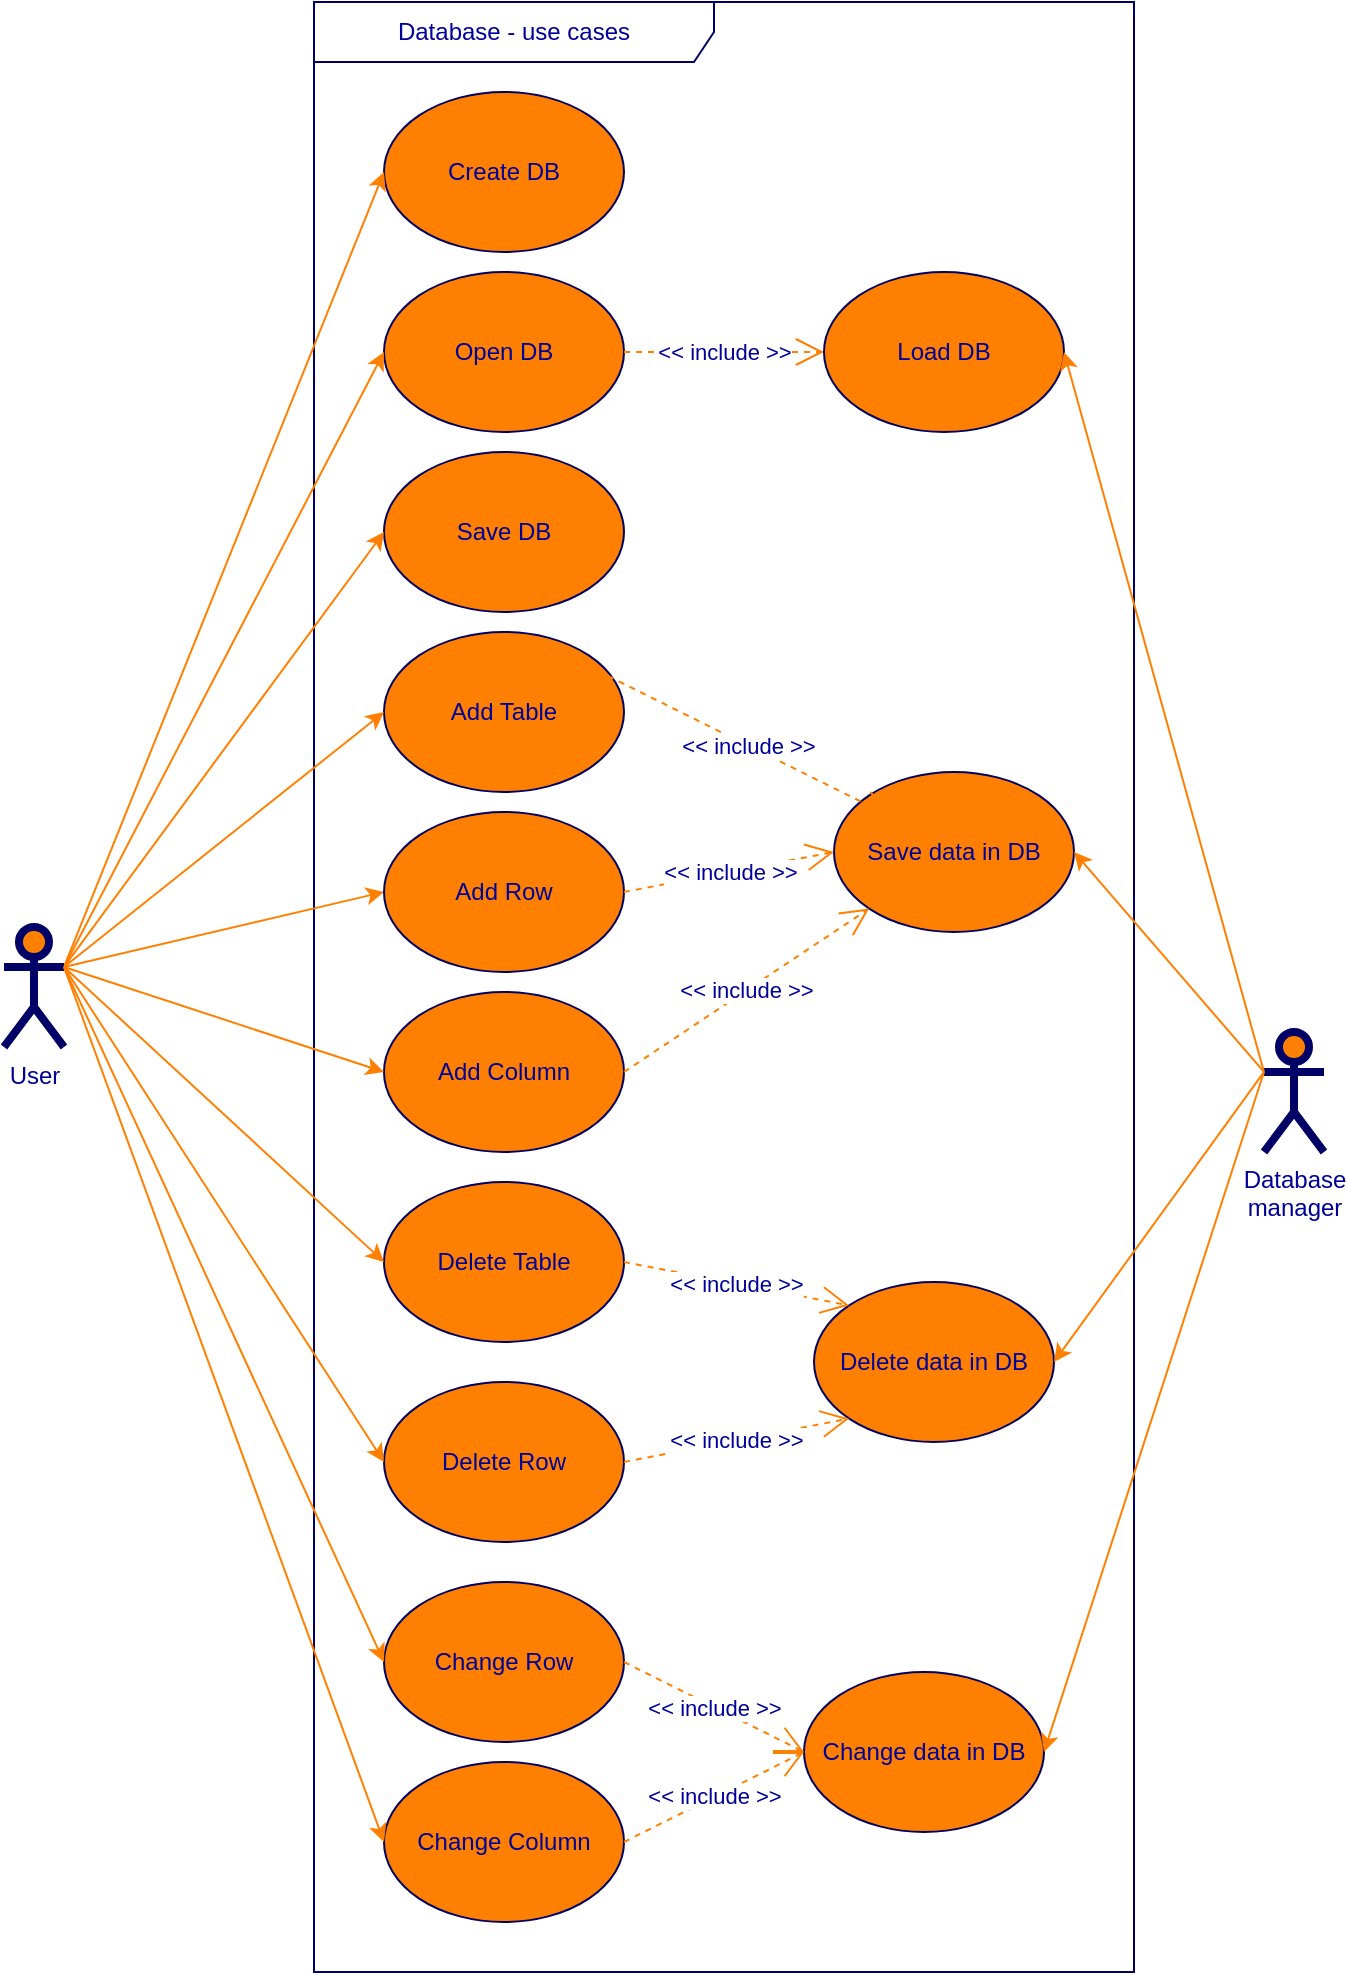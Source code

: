 <mxfile version="21.7.5" type="device">
  <diagram id="1cee9afd-dcdd-cf27-cb82-50d77dad4855" name="Page-1">
    <mxGraphModel dx="1605" dy="907" grid="1" gridSize="10" guides="1" tooltips="1" connect="1" arrows="1" fold="1" page="1" pageScale="1" pageWidth="850" pageHeight="1100" math="0" shadow="0">
      <root>
        <mxCell id="0" />
        <mxCell id="1" parent="0" />
        <mxCell id="c1cb8d76720eaeb-22" value="Database&amp;nbsp;- use cases" style="shape=umlFrame;whiteSpace=wrap;html=1;strokeWidth=1;fillColor=none;width=200;height=30;fontColor=#000099;strokeColor=#000066;" parent="1" vertex="1">
          <mxGeometry x="215" y="25" width="410" height="985" as="geometry" />
        </mxCell>
        <mxCell id="c1cb8d76720eaeb-1" value="Create DB" style="ellipse;whiteSpace=wrap;html=1;fillColor=#FF8000;strokeColor=#000066;fontColor=#000099;" parent="1" vertex="1">
          <mxGeometry x="250" y="70" width="120" height="80" as="geometry" />
        </mxCell>
        <mxCell id="c1cb8d76720eaeb-2" value="Open DB" style="ellipse;whiteSpace=wrap;html=1;fillColor=#FF8000;strokeColor=#000066;fontColor=#000099;" parent="1" vertex="1">
          <mxGeometry x="250" y="160" width="120" height="80" as="geometry" />
        </mxCell>
        <mxCell id="c1cb8d76720eaeb-3" value="Add Table" style="ellipse;whiteSpace=wrap;html=1;fillColor=#FF8000;strokeColor=#000066;fontColor=#000099;" parent="1" vertex="1">
          <mxGeometry x="250" y="340" width="120" height="80" as="geometry" />
        </mxCell>
        <mxCell id="c1cb8d76720eaeb-5" value="Save data in DB" style="ellipse;whiteSpace=wrap;html=1;fillColor=#FF8000;strokeColor=#000066;fontColor=#000099;" parent="1" vertex="1">
          <mxGeometry x="475" y="410" width="120" height="80" as="geometry" />
        </mxCell>
        <mxCell id="c1cb8d76720eaeb-6" value="Add Column" style="ellipse;whiteSpace=wrap;html=1;fillColor=#FF8000;strokeColor=#000066;fontColor=#000099;" parent="1" vertex="1">
          <mxGeometry x="250" y="520" width="120" height="80" as="geometry" />
        </mxCell>
        <mxCell id="c1cb8d76720eaeb-10" style="html=1;exitX=1;exitY=0.333;exitPerimeter=0;entryX=0;entryY=0.5;jettySize=auto;orthogonalLoop=1;fillColor=#f8cecc;strokeColor=#FF8000;curved=1;fontColor=#000099;" parent="1" source="c1cb8d76720eaeb-15" target="c1cb8d76720eaeb-1" edge="1">
          <mxGeometry relative="1" as="geometry" />
        </mxCell>
        <mxCell id="c1cb8d76720eaeb-11" style="html=1;exitX=1;exitY=0.333;exitPerimeter=0;entryX=0;entryY=0.5;jettySize=auto;orthogonalLoop=1;curved=1;fontColor=#000099;strokeColor=#FF8000;" parent="1" source="c1cb8d76720eaeb-15" target="c1cb8d76720eaeb-2" edge="1">
          <mxGeometry relative="1" as="geometry" />
        </mxCell>
        <mxCell id="c1cb8d76720eaeb-12" style="rounded=0;html=1;exitX=1;exitY=0.333;exitPerimeter=0;entryX=0;entryY=0.5;jettySize=auto;orthogonalLoop=1;fontColor=#000099;strokeColor=#FF8000;" parent="1" source="c1cb8d76720eaeb-15" target="c1cb8d76720eaeb-26" edge="1">
          <mxGeometry relative="1" as="geometry" />
        </mxCell>
        <mxCell id="c1cb8d76720eaeb-13" style="edgeStyle=none;curved=1;html=1;exitX=1;exitY=0.333;exitPerimeter=0;entryX=0;entryY=0.5;jettySize=auto;orthogonalLoop=1;strokeColor=#FF8000;fontColor=#000099;" parent="1" source="c1cb8d76720eaeb-15" target="c1cb8d76720eaeb-3" edge="1">
          <mxGeometry relative="1" as="geometry" />
        </mxCell>
        <mxCell id="c1cb8d76720eaeb-14" style="edgeStyle=none;curved=1;html=1;exitX=1;exitY=0.333;exitPerimeter=0;jettySize=auto;orthogonalLoop=1;strokeColor=#FF8000;entryX=0;entryY=0.5;fontColor=#000099;" parent="1" source="c1cb8d76720eaeb-15" target="c1cb8d76720eaeb-6" edge="1">
          <mxGeometry relative="1" as="geometry" />
        </mxCell>
        <mxCell id="c1cb8d76720eaeb-15" value="User" style="shape=umlActor;verticalLabelPosition=bottom;labelBackgroundColor=#ffffff;verticalAlign=top;html=1;strokeWidth=4;fillColor=#FF8000;strokeColor=#000066;fontColor=#000099;" parent="1" vertex="1">
          <mxGeometry x="60" y="487.5" width="30" height="60" as="geometry" />
        </mxCell>
        <mxCell id="c1cb8d76720eaeb-16" style="rounded=0;html=1;exitX=0;exitY=0.333;exitPerimeter=0;entryX=1;entryY=0.5;jettySize=auto;orthogonalLoop=1;fontColor=#000099;strokeColor=#FF8000;entryDx=0;entryDy=0;" parent="1" source="c1cb8d76720eaeb-20" target="c1cb8d76720eaeb-5" edge="1">
          <mxGeometry relative="1" as="geometry">
            <mxPoint x="600" y="380" as="targetPoint" />
          </mxGeometry>
        </mxCell>
        <mxCell id="c1cb8d76720eaeb-20" value="Database&lt;br&gt;manager" style="shape=umlActor;verticalLabelPosition=bottom;labelBackgroundColor=#ffffff;verticalAlign=top;html=1;strokeWidth=4;fillColor=#FF8000;strokeColor=#000066;fontColor=#000099;" parent="1" vertex="1">
          <mxGeometry x="690" y="540" width="30" height="60" as="geometry" />
        </mxCell>
        <mxCell id="c1cb8d76720eaeb-23" value="&amp;lt;&amp;lt; include &amp;gt;&amp;gt;" style="endArrow=open;endSize=12;dashed=1;html=1;exitX=1;exitY=0.5;entryX=0;entryY=0.5;fontColor=#000099;strokeColor=#FF8000;entryDx=0;entryDy=0;exitDx=0;exitDy=0;" parent="1" source="c1cb8d76720eaeb-2" target="mBbixd8hlhY1sZ4tCOsc-14" edge="1">
          <mxGeometry width="160" relative="1" as="geometry">
            <mxPoint x="500" y="480" as="sourcePoint" />
            <mxPoint x="490" y="210" as="targetPoint" />
            <Array as="points" />
          </mxGeometry>
        </mxCell>
        <mxCell id="c1cb8d76720eaeb-26" value="Add Row" style="ellipse;whiteSpace=wrap;html=1;fillColor=#FF8000;strokeColor=#000066;fontColor=#000099;" parent="1" vertex="1">
          <mxGeometry x="250" y="430" width="120" height="80" as="geometry" />
        </mxCell>
        <mxCell id="c1cb8d76720eaeb-27" value="&amp;lt;&amp;lt; include &amp;gt;&amp;gt;" style="endArrow=open;endSize=12;dashed=1;html=1;exitX=1;exitY=0.5;entryX=0;entryY=0.5;fontColor=#000099;strokeColor=#FF8000;exitDx=0;exitDy=0;" parent="1" source="c1cb8d76720eaeb-26" target="c1cb8d76720eaeb-5" edge="1">
          <mxGeometry width="160" relative="1" as="geometry">
            <mxPoint x="362" y="362" as="sourcePoint" />
            <mxPoint x="518" y="248" as="targetPoint" />
          </mxGeometry>
        </mxCell>
        <mxCell id="c1cb8d76720eaeb-28" value="&amp;lt;&amp;lt; include &amp;gt;&amp;gt;" style="endArrow=open;endSize=12;dashed=1;html=1;exitX=1;exitY=0.5;fontColor=#000099;strokeColor=#FF8000;exitDx=0;exitDy=0;entryX=0;entryY=1;entryDx=0;entryDy=0;" parent="1" source="c1cb8d76720eaeb-6" target="c1cb8d76720eaeb-5" edge="1">
          <mxGeometry width="160" relative="1" as="geometry">
            <mxPoint x="380" y="300" as="sourcePoint" />
            <mxPoint x="475" y="535" as="targetPoint" />
          </mxGeometry>
        </mxCell>
        <mxCell id="mBbixd8hlhY1sZ4tCOsc-3" value="Delete Table" style="ellipse;whiteSpace=wrap;html=1;fillColor=#FF8000;strokeColor=#000066;fontColor=#000099;" vertex="1" parent="1">
          <mxGeometry x="250" y="615" width="120" height="80" as="geometry" />
        </mxCell>
        <mxCell id="mBbixd8hlhY1sZ4tCOsc-4" value="Delete Row" style="ellipse;whiteSpace=wrap;html=1;fillColor=#FF8000;strokeColor=#000066;fontColor=#000099;" vertex="1" parent="1">
          <mxGeometry x="250" y="715" width="120" height="80" as="geometry" />
        </mxCell>
        <mxCell id="mBbixd8hlhY1sZ4tCOsc-5" value="Change&amp;nbsp;Row" style="ellipse;whiteSpace=wrap;html=1;fillColor=#FF8000;strokeColor=#000066;fontColor=#000099;" vertex="1" parent="1">
          <mxGeometry x="250" y="815" width="120" height="80" as="geometry" />
        </mxCell>
        <mxCell id="mBbixd8hlhY1sZ4tCOsc-6" value="Change&amp;nbsp;Column" style="ellipse;whiteSpace=wrap;html=1;fillColor=#FF8000;strokeColor=#000066;fontColor=#000099;" vertex="1" parent="1">
          <mxGeometry x="250" y="905" width="120" height="80" as="geometry" />
        </mxCell>
        <mxCell id="mBbixd8hlhY1sZ4tCOsc-7" value="Delete data in DB" style="ellipse;whiteSpace=wrap;html=1;fillColor=#FF8000;strokeColor=#000066;fontColor=#000099;" vertex="1" parent="1">
          <mxGeometry x="465" y="665" width="120" height="80" as="geometry" />
        </mxCell>
        <mxCell id="mBbixd8hlhY1sZ4tCOsc-8" value="&amp;lt;&amp;lt; include &amp;gt;&amp;gt;" style="endArrow=open;endSize=12;dashed=1;html=1;fontColor=#000099;strokeColor=#FF8000;entryX=0;entryY=0;entryDx=0;entryDy=0;exitX=1;exitY=0.5;exitDx=0;exitDy=0;" edge="1" parent="1" source="mBbixd8hlhY1sZ4tCOsc-3" target="mBbixd8hlhY1sZ4tCOsc-7">
          <mxGeometry width="160" relative="1" as="geometry">
            <mxPoint x="380" y="570" as="sourcePoint" />
            <mxPoint x="503" y="488" as="targetPoint" />
          </mxGeometry>
        </mxCell>
        <mxCell id="mBbixd8hlhY1sZ4tCOsc-9" value="&amp;lt;&amp;lt; include &amp;gt;&amp;gt;" style="endArrow=open;endSize=12;dashed=1;html=1;fontColor=#000099;strokeColor=#FF8000;entryX=0;entryY=1;entryDx=0;entryDy=0;exitX=1;exitY=0.5;exitDx=0;exitDy=0;" edge="1" parent="1" source="mBbixd8hlhY1sZ4tCOsc-4" target="mBbixd8hlhY1sZ4tCOsc-7">
          <mxGeometry width="160" relative="1" as="geometry">
            <mxPoint x="380" y="665" as="sourcePoint" />
            <mxPoint x="493" y="687" as="targetPoint" />
          </mxGeometry>
        </mxCell>
        <mxCell id="mBbixd8hlhY1sZ4tCOsc-10" value="Save DB" style="ellipse;whiteSpace=wrap;html=1;fillColor=#FF8000;strokeColor=#000066;fontColor=#000099;" vertex="1" parent="1">
          <mxGeometry x="250" y="250" width="120" height="80" as="geometry" />
        </mxCell>
        <mxCell id="mBbixd8hlhY1sZ4tCOsc-12" style="html=1;exitX=1;exitY=0.333;exitPerimeter=0;entryX=0;entryY=0.5;jettySize=auto;orthogonalLoop=1;curved=1;fontColor=#000099;strokeColor=#FF8000;exitDx=0;exitDy=0;entryDx=0;entryDy=0;" edge="1" parent="1" source="c1cb8d76720eaeb-15" target="mBbixd8hlhY1sZ4tCOsc-10">
          <mxGeometry relative="1" as="geometry">
            <mxPoint x="175" y="310" as="sourcePoint" />
            <mxPoint x="260" y="210" as="targetPoint" />
          </mxGeometry>
        </mxCell>
        <mxCell id="mBbixd8hlhY1sZ4tCOsc-13" style="html=1;exitX=1;exitY=0.333;exitPerimeter=0;jettySize=auto;orthogonalLoop=1;curved=1;fontColor=#000099;strokeColor=#FF8000;exitDx=0;exitDy=0;entryX=0;entryY=0.5;entryDx=0;entryDy=0;" edge="1" parent="1" source="c1cb8d76720eaeb-15" target="mBbixd8hlhY1sZ4tCOsc-3">
          <mxGeometry relative="1" as="geometry">
            <mxPoint x="175" y="310" as="sourcePoint" />
            <mxPoint x="150" y="490" as="targetPoint" />
          </mxGeometry>
        </mxCell>
        <mxCell id="mBbixd8hlhY1sZ4tCOsc-14" value="Load DB" style="ellipse;whiteSpace=wrap;html=1;fillColor=#FF8000;strokeColor=#000066;fontColor=#000099;" vertex="1" parent="1">
          <mxGeometry x="470" y="160" width="120" height="80" as="geometry" />
        </mxCell>
        <mxCell id="mBbixd8hlhY1sZ4tCOsc-15" value="&amp;lt;&amp;lt; include &amp;gt;&amp;gt;" style="endArrow=open;endSize=12;dashed=1;html=1;exitX=1;exitY=0;entryX=0;entryY=0;fontColor=#000099;strokeColor=#FF8000;entryDx=0;entryDy=0;" edge="1" parent="1">
          <mxGeometry width="160" relative="1" as="geometry">
            <mxPoint x="362" y="362" as="sourcePoint" />
            <mxPoint x="503" y="432" as="targetPoint" />
          </mxGeometry>
        </mxCell>
        <mxCell id="mBbixd8hlhY1sZ4tCOsc-16" value="Change data in DB" style="ellipse;whiteSpace=wrap;html=1;fillColor=#FF8000;strokeColor=#000066;fontColor=#000099;" vertex="1" parent="1">
          <mxGeometry x="460" y="860" width="120" height="80" as="geometry" />
        </mxCell>
        <mxCell id="mBbixd8hlhY1sZ4tCOsc-17" value="&amp;lt;&amp;lt; include &amp;gt;&amp;gt;" style="endArrow=open;endSize=12;dashed=1;html=1;fontColor=#000099;strokeColor=#FF8000;entryX=0;entryY=0.5;entryDx=0;entryDy=0;exitX=1;exitY=0.5;exitDx=0;exitDy=0;" edge="1" parent="1" source="mBbixd8hlhY1sZ4tCOsc-5" target="mBbixd8hlhY1sZ4tCOsc-16">
          <mxGeometry width="160" relative="1" as="geometry">
            <mxPoint x="380" y="765" as="sourcePoint" />
            <mxPoint x="493" y="743" as="targetPoint" />
          </mxGeometry>
        </mxCell>
        <mxCell id="mBbixd8hlhY1sZ4tCOsc-18" value="&amp;lt;&amp;lt; include &amp;gt;&amp;gt;" style="endArrow=open;endSize=12;dashed=1;html=1;fontColor=#000099;strokeColor=#FF8000;entryX=0;entryY=0.5;entryDx=0;entryDy=0;exitX=1;exitY=0.5;exitDx=0;exitDy=0;" edge="1" parent="1" source="mBbixd8hlhY1sZ4tCOsc-6" target="mBbixd8hlhY1sZ4tCOsc-16">
          <mxGeometry width="160" relative="1" as="geometry">
            <mxPoint x="380" y="865" as="sourcePoint" />
            <mxPoint x="470" y="910" as="targetPoint" />
          </mxGeometry>
        </mxCell>
        <mxCell id="mBbixd8hlhY1sZ4tCOsc-19" style="rounded=0;html=1;exitX=0;exitY=0.333;exitPerimeter=0;entryX=1;entryY=0.5;jettySize=auto;orthogonalLoop=1;fontColor=#000099;strokeColor=#FF8000;entryDx=0;entryDy=0;exitDx=0;exitDy=0;" edge="1" parent="1" source="c1cb8d76720eaeb-20" target="mBbixd8hlhY1sZ4tCOsc-14">
          <mxGeometry relative="1" as="geometry">
            <mxPoint x="685" y="460" as="sourcePoint" />
            <mxPoint x="605" y="460" as="targetPoint" />
          </mxGeometry>
        </mxCell>
        <mxCell id="mBbixd8hlhY1sZ4tCOsc-20" style="rounded=0;html=1;exitX=0;exitY=0.333;exitPerimeter=0;entryX=1;entryY=0.5;jettySize=auto;orthogonalLoop=1;fontColor=#000099;strokeColor=#FF8000;entryDx=0;entryDy=0;exitDx=0;exitDy=0;" edge="1" parent="1" source="c1cb8d76720eaeb-20" target="mBbixd8hlhY1sZ4tCOsc-7">
          <mxGeometry relative="1" as="geometry">
            <mxPoint x="695" y="470" as="sourcePoint" />
            <mxPoint x="615" y="470" as="targetPoint" />
          </mxGeometry>
        </mxCell>
        <mxCell id="mBbixd8hlhY1sZ4tCOsc-21" style="rounded=0;html=1;exitX=0;exitY=0.333;exitPerimeter=0;entryX=1;entryY=0.5;jettySize=auto;orthogonalLoop=1;fontColor=#000099;strokeColor=#FF8000;entryDx=0;entryDy=0;exitDx=0;exitDy=0;" edge="1" parent="1" source="c1cb8d76720eaeb-20" target="mBbixd8hlhY1sZ4tCOsc-16">
          <mxGeometry relative="1" as="geometry">
            <mxPoint x="685" y="460" as="sourcePoint" />
            <mxPoint x="595" y="715" as="targetPoint" />
          </mxGeometry>
        </mxCell>
        <mxCell id="mBbixd8hlhY1sZ4tCOsc-23" style="html=1;exitX=1;exitY=0.333;exitPerimeter=0;jettySize=auto;orthogonalLoop=1;curved=1;fontColor=#000099;strokeColor=#FF8000;exitDx=0;exitDy=0;entryX=0;entryY=0.5;entryDx=0;entryDy=0;" edge="1" parent="1" source="c1cb8d76720eaeb-15" target="mBbixd8hlhY1sZ4tCOsc-4">
          <mxGeometry relative="1" as="geometry">
            <mxPoint x="110" y="755" as="sourcePoint" />
            <mxPoint x="260" y="665" as="targetPoint" />
          </mxGeometry>
        </mxCell>
        <mxCell id="mBbixd8hlhY1sZ4tCOsc-24" style="html=1;exitX=1;exitY=0.333;exitPerimeter=0;jettySize=auto;orthogonalLoop=1;curved=1;fontColor=#000099;strokeColor=#FF8000;exitDx=0;exitDy=0;entryX=0;entryY=0.5;entryDx=0;entryDy=0;" edge="1" parent="1" source="c1cb8d76720eaeb-15" target="mBbixd8hlhY1sZ4tCOsc-5">
          <mxGeometry relative="1" as="geometry">
            <mxPoint x="110" y="755" as="sourcePoint" />
            <mxPoint x="260" y="765" as="targetPoint" />
          </mxGeometry>
        </mxCell>
        <mxCell id="mBbixd8hlhY1sZ4tCOsc-25" style="html=1;exitX=1;exitY=0.333;exitPerimeter=0;jettySize=auto;orthogonalLoop=1;curved=1;fontColor=#000099;strokeColor=#FF8000;exitDx=0;exitDy=0;entryX=0;entryY=0.5;entryDx=0;entryDy=0;" edge="1" parent="1" source="c1cb8d76720eaeb-15" target="mBbixd8hlhY1sZ4tCOsc-6">
          <mxGeometry relative="1" as="geometry">
            <mxPoint x="110" y="755" as="sourcePoint" />
            <mxPoint x="260" y="865" as="targetPoint" />
          </mxGeometry>
        </mxCell>
      </root>
    </mxGraphModel>
  </diagram>
</mxfile>
